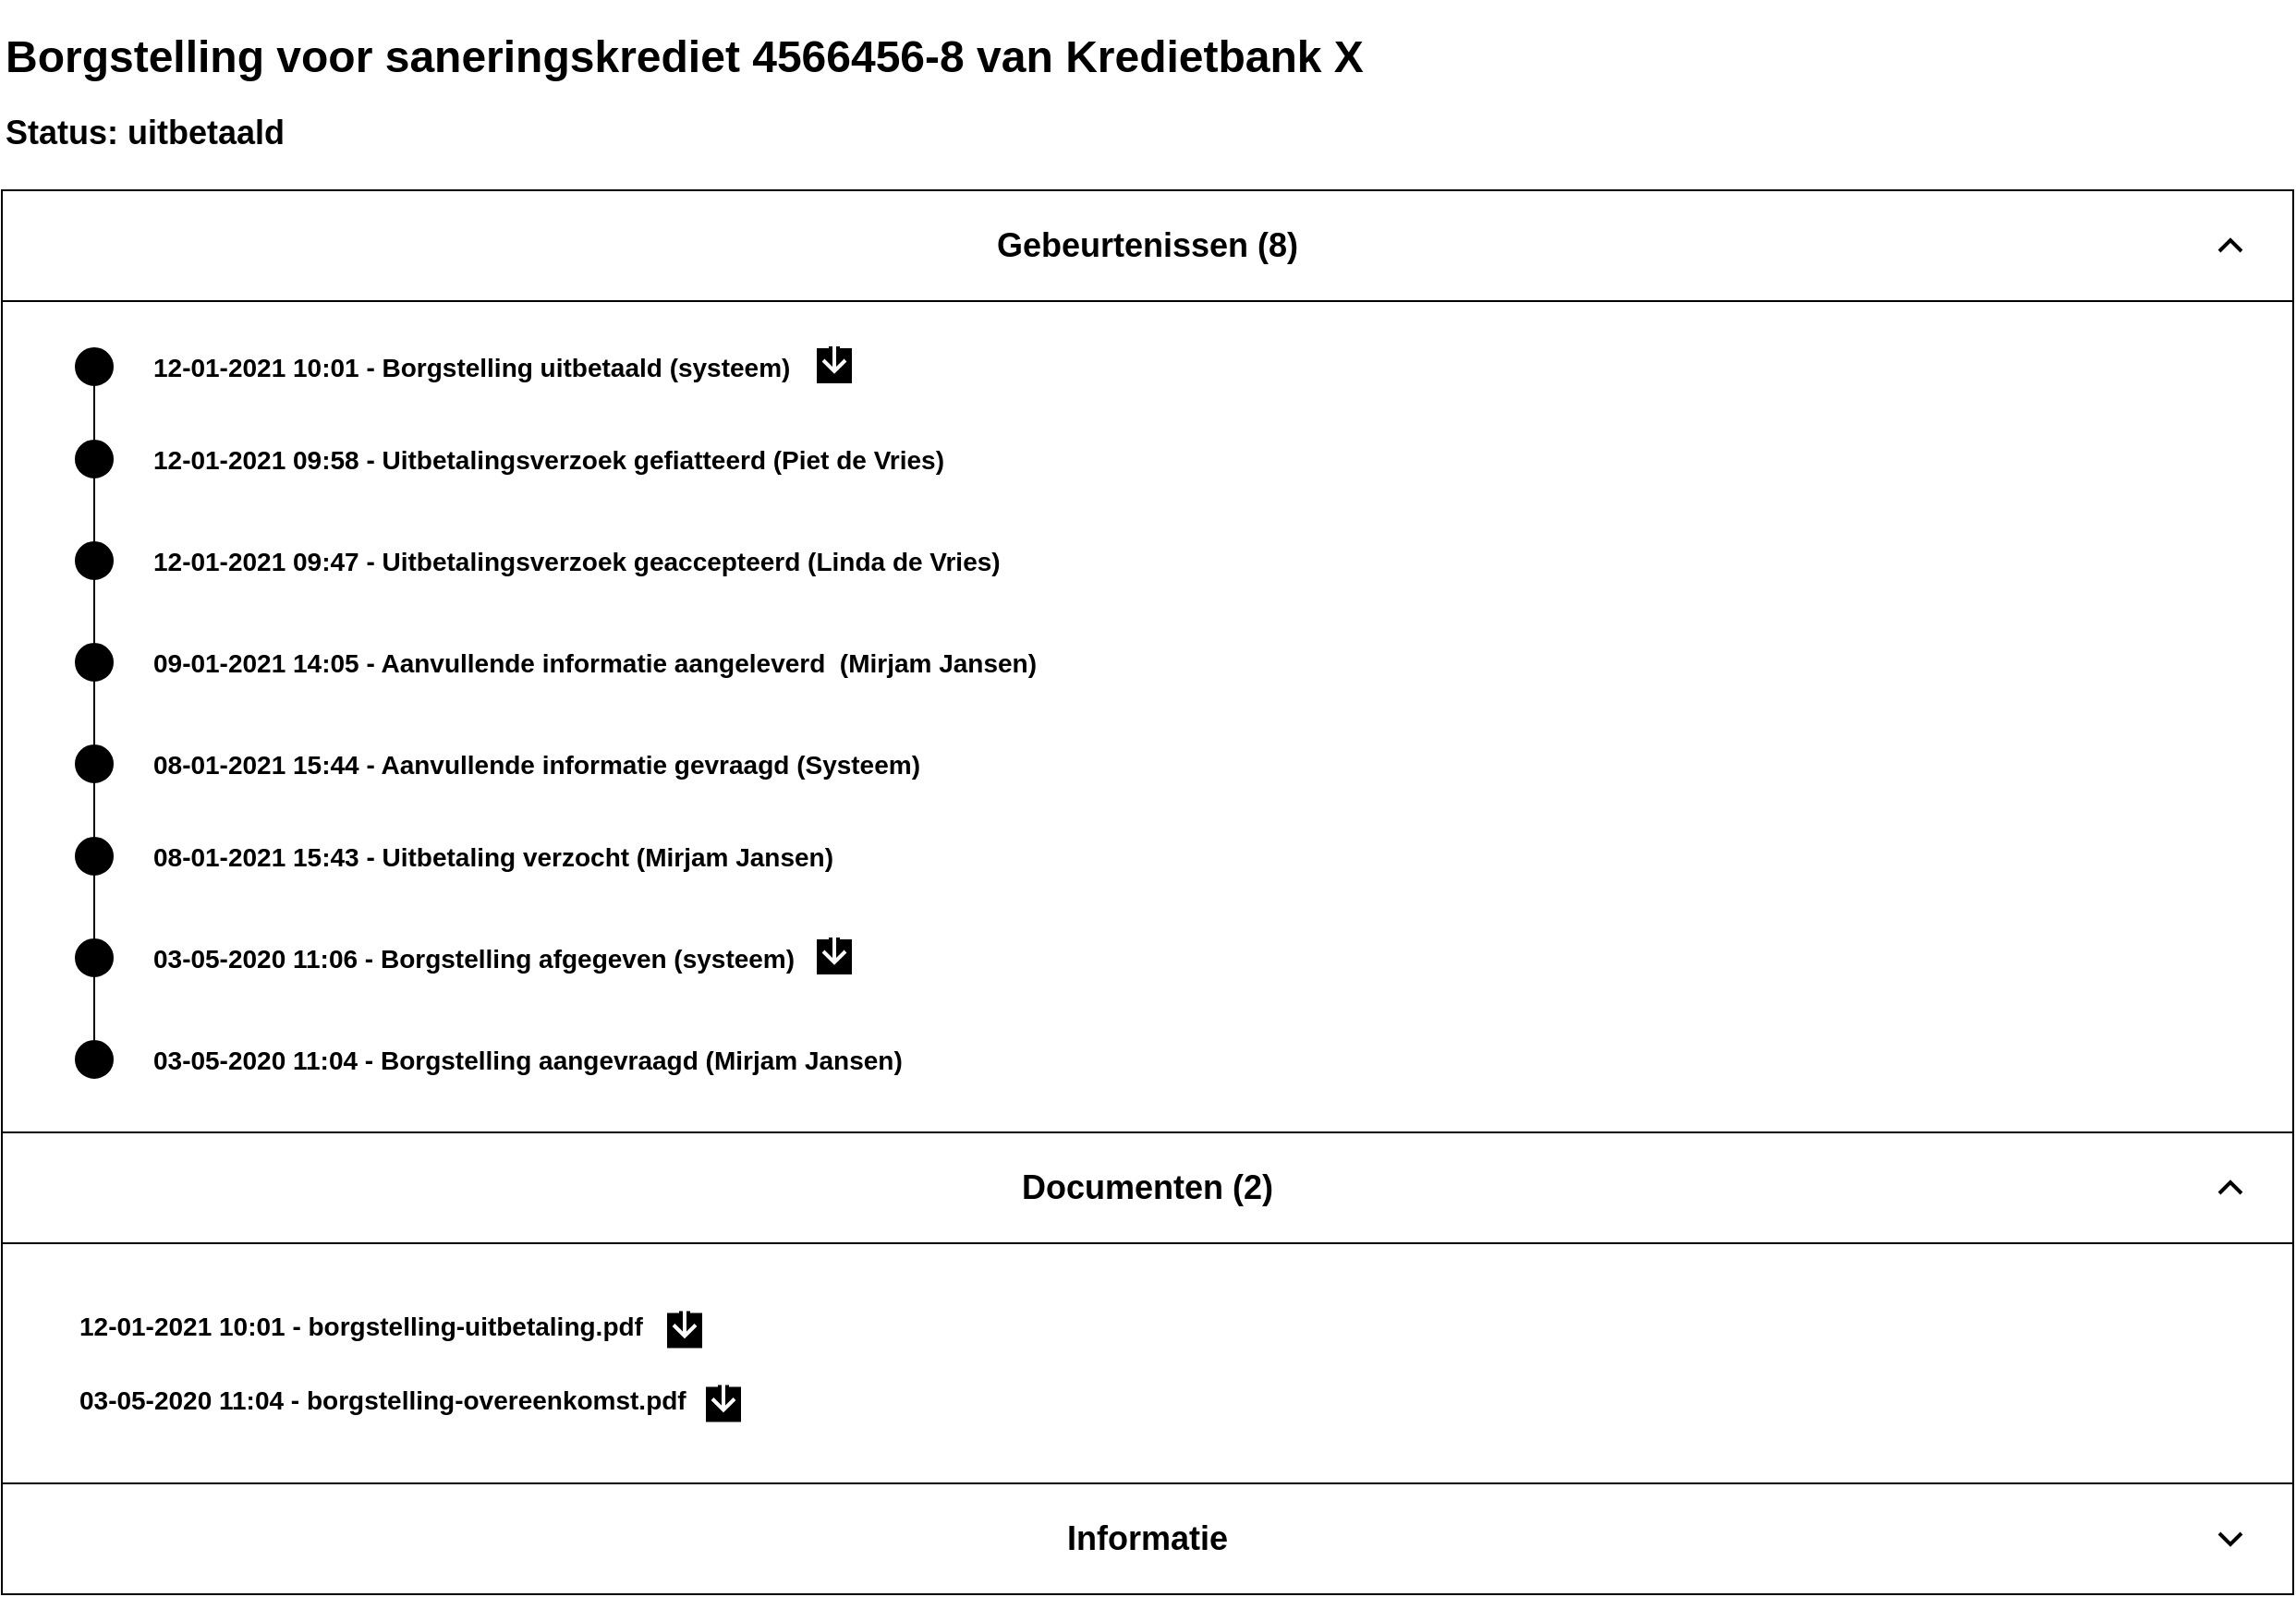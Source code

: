 <mxfile>
    <diagram id="ZnBiUBf1bCfZtdB9jjop" name="Page-1">
        <mxGraphModel dx="1012" dy="4666" grid="1" gridSize="10" guides="1" tooltips="1" connect="1" arrows="1" fold="1" page="1" pageScale="1" pageWidth="1320" pageHeight="1300" math="0" shadow="0">
            <root>
                <mxCell id="0"/>
                <mxCell id="1" parent="0"/>
                <mxCell id="v0_UmPn65IF8KOFBTU1C-142" value="" style="group" parent="1" vertex="1" connectable="0">
                    <mxGeometry x="40" y="-3880" width="1240" height="854" as="geometry"/>
                </mxCell>
                <mxCell id="v0_UmPn65IF8KOFBTU1C-101" value="&lt;h1&gt;Borgstelling voor saneringskrediet 4566456-8 van Kredietbank X&lt;/h1&gt;&lt;h2&gt;Status: uitbetaald&lt;/h2&gt;" style="text;html=1;strokeColor=none;fillColor=none;align=left;verticalAlign=middle;whiteSpace=wrap;rounded=0;" parent="v0_UmPn65IF8KOFBTU1C-142" vertex="1">
                    <mxGeometry width="1240" height="80" as="geometry"/>
                </mxCell>
                <mxCell id="v0_UmPn65IF8KOFBTU1C-102" value="" style="rounded=0;whiteSpace=wrap;html=1;" parent="v0_UmPn65IF8KOFBTU1C-142" vertex="1">
                    <mxGeometry y="94" width="1240" height="510" as="geometry"/>
                </mxCell>
                <mxCell id="v0_UmPn65IF8KOFBTU1C-103" value="&lt;h2&gt;Gebeurtenissen (8)&lt;/h2&gt;" style="rounded=0;whiteSpace=wrap;html=1;" parent="v0_UmPn65IF8KOFBTU1C-142" vertex="1">
                    <mxGeometry y="94" width="1240" height="60" as="geometry"/>
                </mxCell>
                <mxCell id="v0_UmPn65IF8KOFBTU1C-131" value="" style="html=1;verticalLabelPosition=bottom;labelBackgroundColor=#ffffff;verticalAlign=top;shadow=0;dashed=0;strokeWidth=2;shape=mxgraph.ios7.misc.up;strokeColor=#000000;" parent="v0_UmPn65IF8KOFBTU1C-142" vertex="1">
                    <mxGeometry x="1200" y="121" width="12" height="6" as="geometry"/>
                </mxCell>
                <mxCell id="v0_UmPn65IF8KOFBTU1C-132" value="" style="rounded=0;whiteSpace=wrap;html=1;" parent="v0_UmPn65IF8KOFBTU1C-142" vertex="1">
                    <mxGeometry y="604" width="1240" height="190" as="geometry"/>
                </mxCell>
                <mxCell id="v0_UmPn65IF8KOFBTU1C-133" value="&lt;h2&gt;Documenten (2)&lt;/h2&gt;" style="rounded=0;whiteSpace=wrap;html=1;" parent="v0_UmPn65IF8KOFBTU1C-142" vertex="1">
                    <mxGeometry y="604" width="1240" height="60" as="geometry"/>
                </mxCell>
                <mxCell id="v0_UmPn65IF8KOFBTU1C-134" value="" style="html=1;verticalLabelPosition=bottom;labelBackgroundColor=#ffffff;verticalAlign=top;shadow=0;dashed=0;strokeWidth=2;shape=mxgraph.ios7.misc.up;strokeColor=#000000;" parent="v0_UmPn65IF8KOFBTU1C-142" vertex="1">
                    <mxGeometry x="1200" y="631" width="12" height="6" as="geometry"/>
                </mxCell>
                <mxCell id="v0_UmPn65IF8KOFBTU1C-135" value="" style="group" parent="v0_UmPn65IF8KOFBTU1C-142" vertex="1" connectable="0">
                    <mxGeometry x="40" y="684" width="740" height="90" as="geometry"/>
                </mxCell>
                <mxCell id="v0_UmPn65IF8KOFBTU1C-136" value="&lt;b style=&quot;font-size: 12px&quot;&gt;&lt;font style=&quot;font-size: 14px&quot;&gt;12-01-2021 10:01&amp;nbsp;&lt;/font&gt;&lt;/b&gt;&lt;b style=&quot;font-size: 12px&quot;&gt;&lt;font style=&quot;font-size: 14px&quot;&gt;- borgstelling-uitbetaling.pdf&lt;/font&gt;&lt;/b&gt;" style="text;html=1;strokeColor=none;fillColor=none;align=left;verticalAlign=middle;whiteSpace=wrap;rounded=0;fontSize=14;" parent="v0_UmPn65IF8KOFBTU1C-135" vertex="1">
                    <mxGeometry width="740" height="50" as="geometry"/>
                </mxCell>
                <mxCell id="v0_UmPn65IF8KOFBTU1C-137" value="" style="html=1;verticalLabelPosition=bottom;align=center;labelBackgroundColor=#ffffff;verticalAlign=top;strokeWidth=2;strokeColor=#ffffff;shadow=0;dashed=0;shape=mxgraph.ios7.icons.down;fontSize=14;fillColor=#000000;" parent="v0_UmPn65IF8KOFBTU1C-135" vertex="1">
                    <mxGeometry x="319" y="12.25" width="21" height="25.5" as="geometry"/>
                </mxCell>
                <mxCell id="v0_UmPn65IF8KOFBTU1C-138" value="&lt;b style=&quot;font-size: 12px&quot;&gt;&lt;font style=&quot;font-size: 14px&quot;&gt;03-05-2020 11:04 - borgstelling-overeenkomst.pdf&lt;/font&gt;&lt;/b&gt;" style="text;html=1;strokeColor=none;fillColor=none;align=left;verticalAlign=middle;whiteSpace=wrap;rounded=0;fontSize=14;" parent="v0_UmPn65IF8KOFBTU1C-135" vertex="1">
                    <mxGeometry y="40" width="740" height="50" as="geometry"/>
                </mxCell>
                <mxCell id="v0_UmPn65IF8KOFBTU1C-139" value="" style="html=1;verticalLabelPosition=bottom;align=center;labelBackgroundColor=#ffffff;verticalAlign=top;strokeWidth=2;strokeColor=#ffffff;shadow=0;dashed=0;shape=mxgraph.ios7.icons.down;fontSize=14;fillColor=#000000;" parent="v0_UmPn65IF8KOFBTU1C-135" vertex="1">
                    <mxGeometry x="340" y="52.25" width="21" height="25.5" as="geometry"/>
                </mxCell>
                <mxCell id="v0_UmPn65IF8KOFBTU1C-140" value="&lt;h2&gt;Informatie&lt;/h2&gt;" style="rounded=0;whiteSpace=wrap;html=1;" parent="v0_UmPn65IF8KOFBTU1C-142" vertex="1">
                    <mxGeometry y="794" width="1240" height="60" as="geometry"/>
                </mxCell>
                <mxCell id="v0_UmPn65IF8KOFBTU1C-141" value="" style="html=1;verticalLabelPosition=bottom;labelBackgroundColor=#ffffff;verticalAlign=top;shadow=0;dashed=0;strokeWidth=2;shape=mxgraph.ios7.misc.down;strokeColor=#000000;fontSize=14;fillColor=#000000;" parent="v0_UmPn65IF8KOFBTU1C-142" vertex="1">
                    <mxGeometry x="1200" y="821" width="12" height="6" as="geometry"/>
                </mxCell>
                <mxCell id="v0_UmPn65IF8KOFBTU1C-104" value="" style="group" parent="v0_UmPn65IF8KOFBTU1C-142" vertex="1" connectable="0">
                    <mxGeometry x="40" y="174" width="890" height="405.5" as="geometry"/>
                </mxCell>
                <mxCell id="v0_UmPn65IF8KOFBTU1C-105" value="&lt;b&gt;&lt;font style=&quot;font-size: 14px&quot;&gt;12-01-2021 10:01 - Borgstelling uitbetaald (systeem)&lt;/font&gt;&lt;/b&gt;" style="text;html=1;strokeColor=none;fillColor=none;align=left;verticalAlign=middle;whiteSpace=wrap;rounded=0;" parent="v0_UmPn65IF8KOFBTU1C-104" vertex="1">
                    <mxGeometry x="40" y="0.5" width="850" height="30" as="geometry"/>
                </mxCell>
                <mxCell id="v0_UmPn65IF8KOFBTU1C-106" value="&lt;b&gt;&lt;font style=&quot;font-size: 14px&quot;&gt;12-01-2021 09:58 -&amp;nbsp;&lt;/font&gt;&lt;/b&gt;&lt;b&gt;&lt;font style=&quot;font-size: 14px&quot;&gt;Uitbetalingsverzoek&lt;/font&gt;&lt;/b&gt;&lt;b&gt;&lt;font style=&quot;font-size: 14px&quot;&gt;&amp;nbsp;gefiatteerd (Piet de Vries)&lt;/font&gt;&lt;/b&gt;" style="text;html=1;strokeColor=none;fillColor=none;align=left;verticalAlign=middle;whiteSpace=wrap;rounded=0;" parent="v0_UmPn65IF8KOFBTU1C-104" vertex="1">
                    <mxGeometry x="40" y="50.5" width="850" height="30" as="geometry"/>
                </mxCell>
                <mxCell id="v0_UmPn65IF8KOFBTU1C-107" value="&lt;b&gt;&lt;font style=&quot;font-size: 14px&quot;&gt;12-01-2021 09:47 - Uitbetalingsverzoek geaccepteerd (Linda de Vries)&lt;/font&gt;&lt;/b&gt;" style="text;html=1;strokeColor=none;fillColor=none;align=left;verticalAlign=middle;whiteSpace=wrap;rounded=0;" parent="v0_UmPn65IF8KOFBTU1C-104" vertex="1">
                    <mxGeometry x="40" y="105.5" width="850" height="30" as="geometry"/>
                </mxCell>
                <mxCell id="v0_UmPn65IF8KOFBTU1C-108" value="&lt;b&gt;&lt;font style=&quot;font-size: 14px&quot;&gt;09-01-2021 14:05 - Aanvullende informatie aangeleverd&amp;nbsp; (Mirjam Jansen)&lt;/font&gt;&lt;/b&gt;" style="text;html=1;strokeColor=none;fillColor=none;align=left;verticalAlign=middle;whiteSpace=wrap;rounded=0;" parent="v0_UmPn65IF8KOFBTU1C-104" vertex="1">
                    <mxGeometry x="40" y="160.5" width="850" height="30" as="geometry"/>
                </mxCell>
                <mxCell id="v0_UmPn65IF8KOFBTU1C-109" value="&lt;b&gt;&lt;font style=&quot;font-size: 14px&quot;&gt;08-01-2021 15:44 - Aanvullende informatie gevraagd (Systeem)&lt;/font&gt;&lt;/b&gt;" style="text;html=1;strokeColor=none;fillColor=none;align=left;verticalAlign=middle;whiteSpace=wrap;rounded=0;" parent="v0_UmPn65IF8KOFBTU1C-104" vertex="1">
                    <mxGeometry x="40" y="215.5" width="850" height="30" as="geometry"/>
                </mxCell>
                <mxCell id="v0_UmPn65IF8KOFBTU1C-110" value="&lt;b&gt;&lt;font style=&quot;font-size: 14px&quot;&gt;08-01-2021 15:43 - Uitbetaling verzocht (Mirjam Jansen)&lt;/font&gt;&lt;/b&gt;" style="text;html=1;strokeColor=none;fillColor=none;align=left;verticalAlign=middle;whiteSpace=wrap;rounded=0;" parent="v0_UmPn65IF8KOFBTU1C-104" vertex="1">
                    <mxGeometry x="40" y="265.5" width="850" height="30" as="geometry"/>
                </mxCell>
                <mxCell id="v0_UmPn65IF8KOFBTU1C-111" value="&lt;b&gt;&lt;font style=&quot;font-size: 14px&quot;&gt;03-05-2020 11:06 -&lt;/font&gt;&lt;/b&gt;&lt;b&gt;&lt;font style=&quot;font-size: 14px&quot;&gt;&amp;nbsp;Borgstelling afgegeven (systeem)&lt;/font&gt;&lt;/b&gt;" style="text;html=1;strokeColor=none;fillColor=none;align=left;verticalAlign=middle;whiteSpace=wrap;rounded=0;" parent="v0_UmPn65IF8KOFBTU1C-104" vertex="1">
                    <mxGeometry x="40" y="320.5" width="850" height="30" as="geometry"/>
                </mxCell>
                <mxCell id="v0_UmPn65IF8KOFBTU1C-112" value="&lt;b&gt;&lt;font style=&quot;font-size: 14px&quot;&gt;03-05-2020 11:04 - Borgstelling aangevraagd (Mirjam Jansen)&lt;/font&gt;&lt;/b&gt;" style="text;html=1;strokeColor=none;fillColor=none;align=left;verticalAlign=middle;whiteSpace=wrap;rounded=0;" parent="v0_UmPn65IF8KOFBTU1C-104" vertex="1">
                    <mxGeometry x="40" y="375.5" width="850" height="30" as="geometry"/>
                </mxCell>
                <mxCell id="v0_UmPn65IF8KOFBTU1C-113" value="" style="group" parent="v0_UmPn65IF8KOFBTU1C-104" vertex="1" connectable="0">
                    <mxGeometry width="421" height="400.5" as="geometry"/>
                </mxCell>
                <mxCell id="v0_UmPn65IF8KOFBTU1C-114" value="" style="ellipse;whiteSpace=wrap;html=1;aspect=fixed;fillColor=#000000;" parent="v0_UmPn65IF8KOFBTU1C-113" vertex="1">
                    <mxGeometry y="5.5" width="20" height="20" as="geometry"/>
                </mxCell>
                <mxCell id="v0_UmPn65IF8KOFBTU1C-115" value="" style="ellipse;whiteSpace=wrap;html=1;aspect=fixed;fillColor=#000000;" parent="v0_UmPn65IF8KOFBTU1C-113" vertex="1">
                    <mxGeometry y="55.5" width="20" height="20" as="geometry"/>
                </mxCell>
                <mxCell id="v0_UmPn65IF8KOFBTU1C-116" value="" style="rounded=0;orthogonalLoop=1;jettySize=auto;html=1;endArrow=none;endFill=0;" parent="v0_UmPn65IF8KOFBTU1C-113" source="v0_UmPn65IF8KOFBTU1C-114" target="v0_UmPn65IF8KOFBTU1C-115" edge="1">
                    <mxGeometry relative="1" as="geometry"/>
                </mxCell>
                <mxCell id="v0_UmPn65IF8KOFBTU1C-117" value="" style="html=1;verticalLabelPosition=bottom;align=center;labelBackgroundColor=#ffffff;verticalAlign=top;strokeWidth=2;strokeColor=#ffffff;shadow=0;dashed=0;shape=mxgraph.ios7.icons.down;fontSize=14;fillColor=#000000;" parent="v0_UmPn65IF8KOFBTU1C-113" vertex="1">
                    <mxGeometry x="400" width="21" height="25.5" as="geometry"/>
                </mxCell>
                <mxCell id="v0_UmPn65IF8KOFBTU1C-118" value="" style="ellipse;whiteSpace=wrap;html=1;aspect=fixed;fillColor=#000000;" parent="v0_UmPn65IF8KOFBTU1C-113" vertex="1">
                    <mxGeometry y="110.5" width="20" height="20" as="geometry"/>
                </mxCell>
                <mxCell id="v0_UmPn65IF8KOFBTU1C-119" value="" style="ellipse;whiteSpace=wrap;html=1;aspect=fixed;fillColor=#000000;" parent="v0_UmPn65IF8KOFBTU1C-113" vertex="1">
                    <mxGeometry y="165.5" width="20" height="20" as="geometry"/>
                </mxCell>
                <mxCell id="v0_UmPn65IF8KOFBTU1C-120" value="" style="rounded=0;orthogonalLoop=1;jettySize=auto;html=1;endArrow=none;endFill=0;entryX=0.5;entryY=0;entryDx=0;entryDy=0;" parent="v0_UmPn65IF8KOFBTU1C-113" target="v0_UmPn65IF8KOFBTU1C-119" edge="1">
                    <mxGeometry relative="1" as="geometry">
                        <mxPoint x="10" y="130.5" as="sourcePoint"/>
                        <mxPoint x="20" y="120.5" as="targetPoint"/>
                    </mxGeometry>
                </mxCell>
                <mxCell id="v0_UmPn65IF8KOFBTU1C-121" value="" style="ellipse;whiteSpace=wrap;html=1;aspect=fixed;fillColor=#000000;" parent="v0_UmPn65IF8KOFBTU1C-113" vertex="1">
                    <mxGeometry y="220.5" width="20" height="20" as="geometry"/>
                </mxCell>
                <mxCell id="v0_UmPn65IF8KOFBTU1C-122" value="" style="rounded=0;orthogonalLoop=1;jettySize=auto;html=1;endArrow=none;endFill=0;entryX=0.5;entryY=0;entryDx=0;entryDy=0;" parent="v0_UmPn65IF8KOFBTU1C-113" target="v0_UmPn65IF8KOFBTU1C-121" edge="1">
                    <mxGeometry relative="1" as="geometry">
                        <mxPoint x="10" y="185.5" as="sourcePoint"/>
                        <mxPoint x="20" y="175.5" as="targetPoint"/>
                    </mxGeometry>
                </mxCell>
                <mxCell id="v0_UmPn65IF8KOFBTU1C-123" value="" style="ellipse;whiteSpace=wrap;html=1;aspect=fixed;fillColor=#000000;" parent="v0_UmPn65IF8KOFBTU1C-113" vertex="1">
                    <mxGeometry y="270.5" width="20" height="20" as="geometry"/>
                </mxCell>
                <mxCell id="v0_UmPn65IF8KOFBTU1C-124" value="" style="rounded=0;orthogonalLoop=1;jettySize=auto;html=1;endArrow=none;endFill=0;entryX=0.5;entryY=0;entryDx=0;entryDy=0;exitX=0.5;exitY=1;exitDx=0;exitDy=0;" parent="v0_UmPn65IF8KOFBTU1C-113" target="v0_UmPn65IF8KOFBTU1C-123" edge="1" source="v0_UmPn65IF8KOFBTU1C-121">
                    <mxGeometry relative="1" as="geometry">
                        <mxPoint x="10" y="246" as="sourcePoint"/>
                        <mxPoint x="20" y="225.5" as="targetPoint"/>
                    </mxGeometry>
                </mxCell>
                <mxCell id="v0_UmPn65IF8KOFBTU1C-125" value="" style="ellipse;whiteSpace=wrap;html=1;aspect=fixed;fillColor=#000000;" parent="v0_UmPn65IF8KOFBTU1C-113" vertex="1">
                    <mxGeometry y="325.5" width="20" height="20" as="geometry"/>
                </mxCell>
                <mxCell id="v0_UmPn65IF8KOFBTU1C-126" value="" style="rounded=0;orthogonalLoop=1;jettySize=auto;html=1;endArrow=none;endFill=0;entryX=0.5;entryY=0;entryDx=0;entryDy=0;" parent="v0_UmPn65IF8KOFBTU1C-113" target="v0_UmPn65IF8KOFBTU1C-125" edge="1">
                    <mxGeometry relative="1" as="geometry">
                        <mxPoint x="10" y="290.5" as="sourcePoint"/>
                        <mxPoint x="20" y="280.5" as="targetPoint"/>
                    </mxGeometry>
                </mxCell>
                <mxCell id="v0_UmPn65IF8KOFBTU1C-127" value="" style="ellipse;whiteSpace=wrap;html=1;aspect=fixed;fillColor=#000000;" parent="v0_UmPn65IF8KOFBTU1C-113" vertex="1">
                    <mxGeometry y="380.5" width="20" height="20" as="geometry"/>
                </mxCell>
                <mxCell id="v0_UmPn65IF8KOFBTU1C-128" value="" style="rounded=0;orthogonalLoop=1;jettySize=auto;html=1;endArrow=none;endFill=0;entryX=0.5;entryY=0;entryDx=0;entryDy=0;" parent="v0_UmPn65IF8KOFBTU1C-113" target="v0_UmPn65IF8KOFBTU1C-127" edge="1">
                    <mxGeometry relative="1" as="geometry">
                        <mxPoint x="10" y="345.5" as="sourcePoint"/>
                        <mxPoint x="20" y="335.5" as="targetPoint"/>
                    </mxGeometry>
                </mxCell>
                <mxCell id="v0_UmPn65IF8KOFBTU1C-129" value="" style="html=1;verticalLabelPosition=bottom;align=center;labelBackgroundColor=#ffffff;verticalAlign=top;strokeWidth=2;strokeColor=#ffffff;shadow=0;dashed=0;shape=mxgraph.ios7.icons.down;fontSize=14;fillColor=#000000;" parent="v0_UmPn65IF8KOFBTU1C-113" vertex="1">
                    <mxGeometry x="400" y="320" width="21" height="25.5" as="geometry"/>
                </mxCell>
                <mxCell id="v0_UmPn65IF8KOFBTU1C-130" value="" style="rounded=0;orthogonalLoop=1;jettySize=auto;html=1;endArrow=none;endFill=0;entryX=0.5;entryY=0;entryDx=0;entryDy=0;exitX=0.5;exitY=1;exitDx=0;exitDy=0;" parent="v0_UmPn65IF8KOFBTU1C-113" source="v0_UmPn65IF8KOFBTU1C-115" target="v0_UmPn65IF8KOFBTU1C-118" edge="1">
                    <mxGeometry relative="1" as="geometry">
                        <mxPoint x="20" y="90" as="sourcePoint"/>
                        <mxPoint x="20" y="125.0" as="targetPoint"/>
                    </mxGeometry>
                </mxCell>
            </root>
        </mxGraphModel>
    </diagram>
</mxfile>